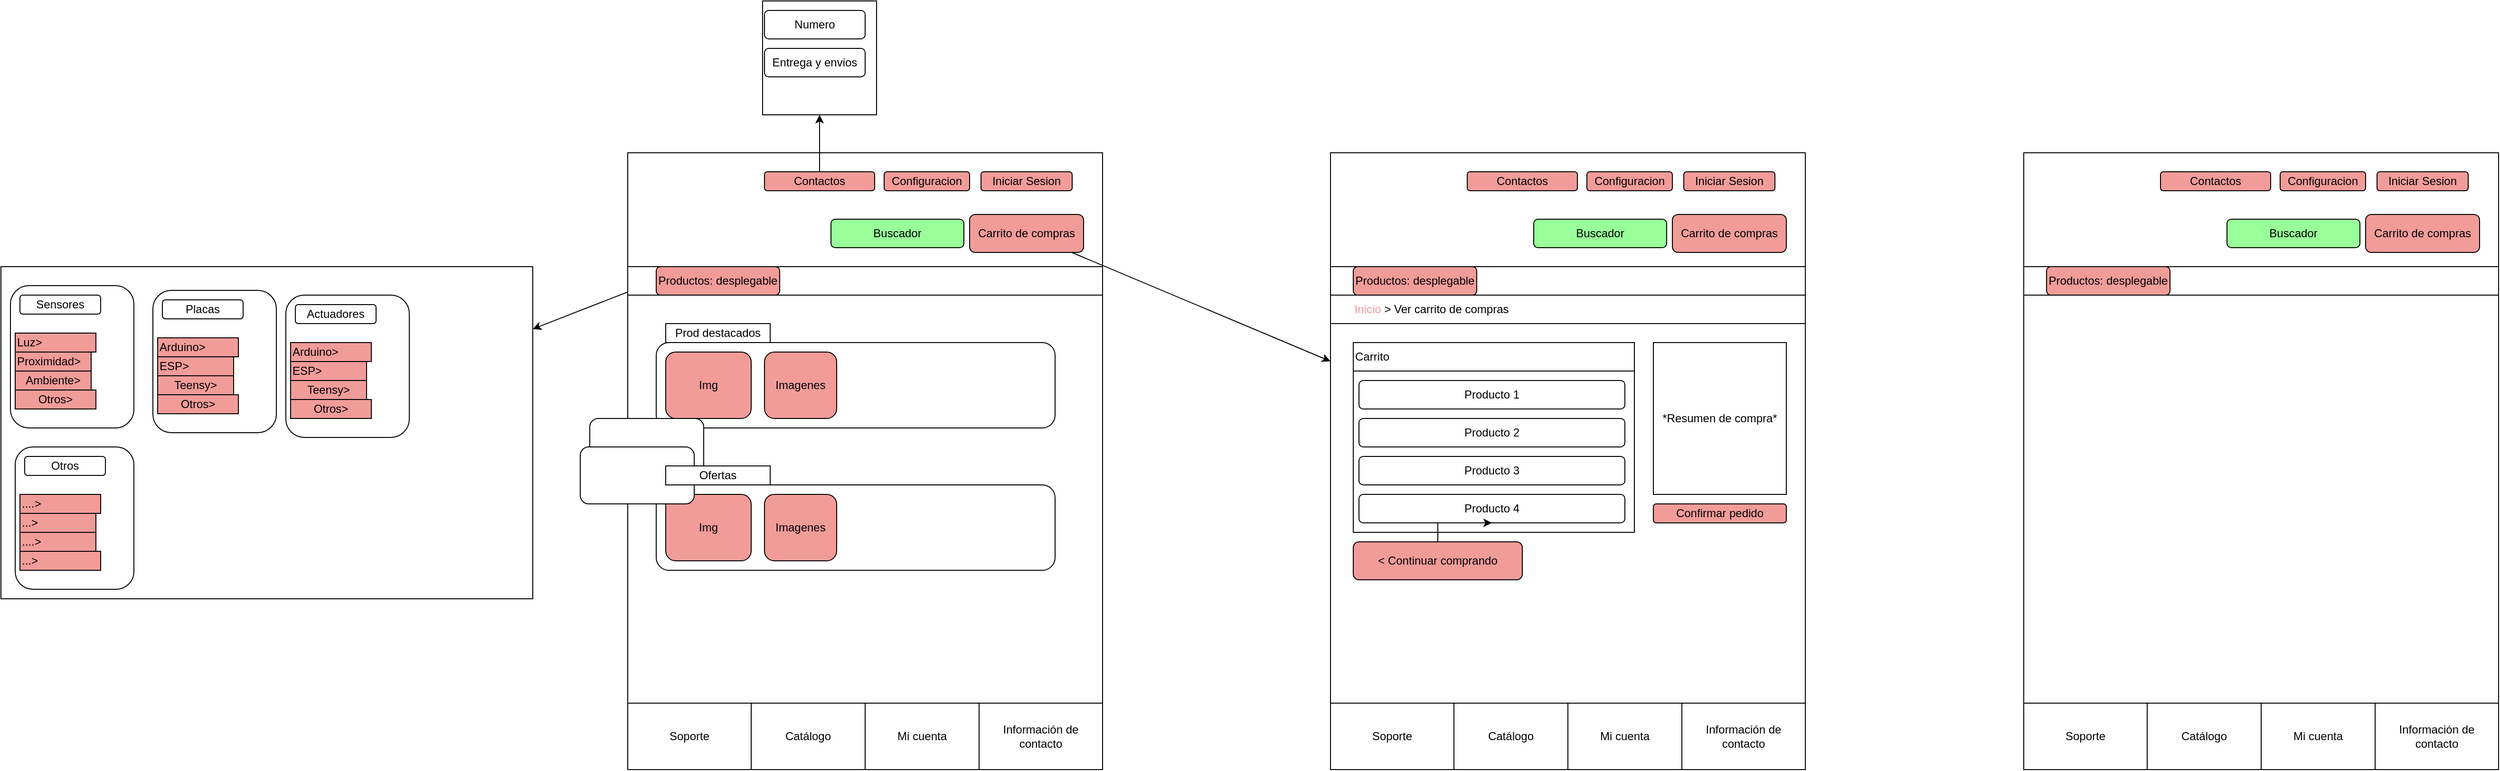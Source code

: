 <mxfile version="26.1.1">
  <diagram name="Page-1" id="lJxH6t8gqwgmXtBWm7o9">
    <mxGraphModel dx="3055" dy="2381" grid="1" gridSize="10" guides="1" tooltips="1" connect="1" arrows="1" fold="1" page="1" pageScale="1" pageWidth="827" pageHeight="1169" math="0" shadow="0">
      <root>
        <mxCell id="0" />
        <mxCell id="1" parent="0" />
        <mxCell id="he2NPY8yUSenZWAoKytD-6" value="" style="rounded=0;whiteSpace=wrap;html=1;" vertex="1" parent="1">
          <mxGeometry x="60" y="30" width="500" height="650" as="geometry" />
        </mxCell>
        <mxCell id="he2NPY8yUSenZWAoKytD-19" value="" style="rounded=0;whiteSpace=wrap;html=1;" vertex="1" parent="1">
          <mxGeometry x="60" y="30" width="500" height="120" as="geometry" />
        </mxCell>
        <mxCell id="T8Xv3cssepLBzFLuWM8g-2" value="Iniciar Sesion" style="rounded=1;whiteSpace=wrap;html=1;fillColor=#F19C99;" parent="1" vertex="1">
          <mxGeometry x="432" y="50" width="96" height="20" as="geometry" />
        </mxCell>
        <mxCell id="T8Xv3cssepLBzFLuWM8g-3" value="Buscador" style="rounded=1;whiteSpace=wrap;html=1;fillColor=#99FF99;" parent="1" vertex="1">
          <mxGeometry x="274" y="100" width="140" height="30" as="geometry" />
        </mxCell>
        <mxCell id="T8Xv3cssepLBzFLuWM8g-4" value="Carrito de compras" style="rounded=1;whiteSpace=wrap;html=1;fillColor=#F19C99;" parent="1" vertex="1">
          <mxGeometry x="420" y="95" width="120" height="40" as="geometry" />
        </mxCell>
        <mxCell id="T8Xv3cssepLBzFLuWM8g-6" value="Configuracion" style="rounded=1;whiteSpace=wrap;html=1;fillColor=#F19C99;" parent="1" vertex="1">
          <mxGeometry x="330" y="50" width="90" height="20" as="geometry" />
        </mxCell>
        <mxCell id="T8Xv3cssepLBzFLuWM8g-7" value="Contactos" style="rounded=1;whiteSpace=wrap;html=1;fillColor=#F19C99;" parent="1" vertex="1">
          <mxGeometry x="204" y="50" width="116" height="20" as="geometry" />
        </mxCell>
        <mxCell id="T8Xv3cssepLBzFLuWM8g-8" value="" style="endArrow=classic;html=1;rounded=0;exitX=0.5;exitY=0;exitDx=0;exitDy=0;" parent="1" source="T8Xv3cssepLBzFLuWM8g-7" target="T8Xv3cssepLBzFLuWM8g-9" edge="1">
          <mxGeometry width="50" height="50" relative="1" as="geometry">
            <mxPoint x="390" y="80" as="sourcePoint" />
            <mxPoint x="262" y="10" as="targetPoint" />
          </mxGeometry>
        </mxCell>
        <mxCell id="T8Xv3cssepLBzFLuWM8g-9" value="" style="rounded=0;whiteSpace=wrap;html=1;" parent="1" vertex="1">
          <mxGeometry x="202" y="-130" width="120" height="120" as="geometry" />
        </mxCell>
        <mxCell id="T8Xv3cssepLBzFLuWM8g-10" value="Numero" style="rounded=1;whiteSpace=wrap;html=1;" parent="1" vertex="1">
          <mxGeometry x="204" y="-120" width="106" height="30" as="geometry" />
        </mxCell>
        <mxCell id="T8Xv3cssepLBzFLuWM8g-11" value="Entrega y envios" style="rounded=1;whiteSpace=wrap;html=1;" parent="1" vertex="1">
          <mxGeometry x="204" y="-80" width="106" height="30" as="geometry" />
        </mxCell>
        <mxCell id="T8Xv3cssepLBzFLuWM8g-12" value="" style="rounded=1;whiteSpace=wrap;html=1;" parent="1" vertex="1">
          <mxGeometry x="90" y="230" width="420" height="90" as="geometry" />
        </mxCell>
        <mxCell id="T8Xv3cssepLBzFLuWM8g-13" value="Img" style="rounded=1;whiteSpace=wrap;html=1;fillColor=#F19C99;" parent="1" vertex="1">
          <mxGeometry x="100" y="240" width="90" height="70" as="geometry" />
        </mxCell>
        <mxCell id="T8Xv3cssepLBzFLuWM8g-14" value="Imagenes" style="rounded=1;whiteSpace=wrap;html=1;fillColor=#F19C99;" parent="1" vertex="1">
          <mxGeometry x="204" y="240" width="76" height="70" as="geometry" />
        </mxCell>
        <mxCell id="0DSb249LTHU2Y63Ll6PR-1" value="Prod destacados" style="rounded=0;whiteSpace=wrap;html=1;" vertex="1" parent="1">
          <mxGeometry x="100" y="210" width="110" height="20" as="geometry" />
        </mxCell>
        <mxCell id="0DSb249LTHU2Y63Ll6PR-2" value="" style="endArrow=classic;html=1;rounded=0;exitX=0;exitY=0.5;exitDx=0;exitDy=0;" edge="1" parent="1" source="T8Xv3cssepLBzFLuWM8g-5" target="2pNkGWOKt08simjzBzTl-1">
          <mxGeometry width="50" height="50" relative="1" as="geometry">
            <mxPoint y="180" as="sourcePoint" />
            <mxPoint x="30" y="190" as="targetPoint" />
          </mxGeometry>
        </mxCell>
        <mxCell id="he2NPY8yUSenZWAoKytD-10" value="" style="rounded=1;whiteSpace=wrap;html=1;" vertex="1" parent="1">
          <mxGeometry x="90" y="380" width="420" height="90" as="geometry" />
        </mxCell>
        <mxCell id="2pNkGWOKt08simjzBzTl-1" value="" style="rounded=0;whiteSpace=wrap;html=1;align=left;" vertex="1" parent="1">
          <mxGeometry x="-600" y="150" width="560" height="350" as="geometry" />
        </mxCell>
        <mxCell id="he2NPY8yUSenZWAoKytD-11" value="Img" style="rounded=1;whiteSpace=wrap;html=1;fillColor=#F19C99;" vertex="1" parent="1">
          <mxGeometry x="100" y="390" width="90" height="70" as="geometry" />
        </mxCell>
        <mxCell id="2pNkGWOKt08simjzBzTl-2" value="" style="rounded=1;whiteSpace=wrap;html=1;" vertex="1" parent="1">
          <mxGeometry x="20" y="310" width="120" height="60" as="geometry" />
        </mxCell>
        <mxCell id="he2NPY8yUSenZWAoKytD-12" value="Imagenes" style="rounded=1;whiteSpace=wrap;html=1;fillColor=#F19C99;" vertex="1" parent="1">
          <mxGeometry x="204" y="390" width="76" height="70" as="geometry" />
        </mxCell>
        <mxCell id="2pNkGWOKt08simjzBzTl-3" value="" style="rounded=1;whiteSpace=wrap;html=1;" vertex="1" parent="1">
          <mxGeometry x="10" y="340" width="120" height="60" as="geometry" />
        </mxCell>
        <mxCell id="he2NPY8yUSenZWAoKytD-13" value="Ofertas" style="rounded=0;whiteSpace=wrap;html=1;" vertex="1" parent="1">
          <mxGeometry x="100" y="360" width="110" height="20" as="geometry" />
        </mxCell>
        <mxCell id="2pNkGWOKt08simjzBzTl-4" value="" style="rounded=1;whiteSpace=wrap;html=1;align=left;" vertex="1" parent="1">
          <mxGeometry x="-590" y="170" width="130" height="150" as="geometry" />
        </mxCell>
        <mxCell id="he2NPY8yUSenZWAoKytD-15" value="" style="rounded=0;whiteSpace=wrap;html=1;" vertex="1" parent="1">
          <mxGeometry x="800" y="30" width="500" height="650" as="geometry" />
        </mxCell>
        <mxCell id="2pNkGWOKt08simjzBzTl-5" value="Sensores" style="rounded=1;whiteSpace=wrap;html=1;" vertex="1" parent="1">
          <mxGeometry x="-580" y="180" width="85" height="20" as="geometry" />
        </mxCell>
        <mxCell id="he2NPY8yUSenZWAoKytD-17" value="" style="endArrow=classic;html=1;rounded=0;" edge="1" parent="1" source="T8Xv3cssepLBzFLuWM8g-4" target="he2NPY8yUSenZWAoKytD-15">
          <mxGeometry width="50" height="50" relative="1" as="geometry">
            <mxPoint x="700" y="150" as="sourcePoint" />
            <mxPoint x="640" y="155" as="targetPoint" />
          </mxGeometry>
        </mxCell>
        <mxCell id="2pNkGWOKt08simjzBzTl-7" value="Luz&amp;gt;" style="rounded=0;whiteSpace=wrap;html=1;align=left;fillColor=#F19C99;" vertex="1" parent="1">
          <mxGeometry x="-585" y="220" width="85" height="20" as="geometry" />
        </mxCell>
        <mxCell id="he2NPY8yUSenZWAoKytD-20" value="" style="rounded=0;whiteSpace=wrap;html=1;" vertex="1" parent="1">
          <mxGeometry x="800" y="30" width="500" height="120" as="geometry" />
        </mxCell>
        <mxCell id="2pNkGWOKt08simjzBzTl-8" value="Proximidad&amp;gt;" style="rounded=0;whiteSpace=wrap;html=1;align=left;fillColor=#F19C99;" vertex="1" parent="1">
          <mxGeometry x="-585" y="240" width="80" height="20" as="geometry" />
        </mxCell>
        <mxCell id="he2NPY8yUSenZWAoKytD-21" value="Iniciar Sesion" style="rounded=1;whiteSpace=wrap;html=1;fillColor=#F19C99;" vertex="1" parent="1">
          <mxGeometry x="1172" y="50" width="96" height="20" as="geometry" />
        </mxCell>
        <mxCell id="2pNkGWOKt08simjzBzTl-9" value="Ambiente&amp;gt;" style="rounded=0;whiteSpace=wrap;html=1;fillColor=#F19C99;" vertex="1" parent="1">
          <mxGeometry x="-585" y="260" width="80" height="20" as="geometry" />
        </mxCell>
        <mxCell id="he2NPY8yUSenZWAoKytD-22" value="Buscador" style="rounded=1;whiteSpace=wrap;html=1;fillColor=#99FF99;" vertex="1" parent="1">
          <mxGeometry x="1014" y="100" width="140" height="30" as="geometry" />
        </mxCell>
        <mxCell id="2pNkGWOKt08simjzBzTl-10" value="Otros&amp;gt;" style="rounded=0;whiteSpace=wrap;html=1;fillColor=#F19C99;" vertex="1" parent="1">
          <mxGeometry x="-585" y="280" width="85" height="20" as="geometry" />
        </mxCell>
        <mxCell id="he2NPY8yUSenZWAoKytD-23" value="Carrito de compras" style="rounded=1;whiteSpace=wrap;html=1;fillColor=#F19C99;" vertex="1" parent="1">
          <mxGeometry x="1160" y="95" width="120" height="40" as="geometry" />
        </mxCell>
        <mxCell id="2pNkGWOKt08simjzBzTl-20" value="" style="rounded=1;whiteSpace=wrap;html=1;align=left;" vertex="1" parent="1">
          <mxGeometry x="-440" y="175" width="130" height="150" as="geometry" />
        </mxCell>
        <mxCell id="he2NPY8yUSenZWAoKytD-24" value="Configuracion" style="rounded=1;whiteSpace=wrap;html=1;fillColor=#F19C99;" vertex="1" parent="1">
          <mxGeometry x="1070" y="50" width="90" height="20" as="geometry" />
        </mxCell>
        <mxCell id="2pNkGWOKt08simjzBzTl-21" value="Otros&amp;gt;" style="rounded=0;whiteSpace=wrap;html=1;fillColor=#F19C99;" vertex="1" parent="1">
          <mxGeometry x="-435" y="285" width="85" height="20" as="geometry" />
        </mxCell>
        <mxCell id="he2NPY8yUSenZWAoKytD-25" value="Contactos" style="rounded=1;whiteSpace=wrap;html=1;fillColor=#F19C99;" vertex="1" parent="1">
          <mxGeometry x="944" y="50" width="116" height="20" as="geometry" />
        </mxCell>
        <mxCell id="2pNkGWOKt08simjzBzTl-22" value="Teensy&amp;gt;" style="rounded=0;whiteSpace=wrap;html=1;fillColor=#F19C99;" vertex="1" parent="1">
          <mxGeometry x="-435" y="265" width="80" height="20" as="geometry" />
        </mxCell>
        <mxCell id="he2NPY8yUSenZWAoKytD-26" value="" style="rounded=0;whiteSpace=wrap;html=1;" vertex="1" parent="1">
          <mxGeometry x="60" y="150" width="500" height="30" as="geometry" />
        </mxCell>
        <mxCell id="2pNkGWOKt08simjzBzTl-23" value="ESP&amp;gt;" style="rounded=0;whiteSpace=wrap;html=1;align=left;fillColor=#F19C99;" vertex="1" parent="1">
          <mxGeometry x="-435" y="245" width="80" height="20" as="geometry" />
        </mxCell>
        <mxCell id="T8Xv3cssepLBzFLuWM8g-5" value="Productos: desplegable" style="rounded=1;whiteSpace=wrap;html=1;fillColor=#F19C99;" parent="1" vertex="1">
          <mxGeometry x="90" y="150" width="130" height="30" as="geometry" />
        </mxCell>
        <mxCell id="2pNkGWOKt08simjzBzTl-24" value="Arduino&amp;gt;" style="rounded=0;whiteSpace=wrap;html=1;align=left;fillColor=#F19C99;" vertex="1" parent="1">
          <mxGeometry x="-435" y="225" width="85" height="20" as="geometry" />
        </mxCell>
        <mxCell id="he2NPY8yUSenZWAoKytD-27" value="" style="rounded=0;whiteSpace=wrap;html=1;" vertex="1" parent="1">
          <mxGeometry x="800" y="150" width="500" height="30" as="geometry" />
        </mxCell>
        <mxCell id="2pNkGWOKt08simjzBzTl-25" value="Placas" style="rounded=1;whiteSpace=wrap;html=1;" vertex="1" parent="1">
          <mxGeometry x="-430" y="185" width="85" height="20" as="geometry" />
        </mxCell>
        <mxCell id="he2NPY8yUSenZWAoKytD-28" value="Productos: desplegable" style="rounded=1;whiteSpace=wrap;html=1;fillColor=#F19C99;" vertex="1" parent="1">
          <mxGeometry x="824" y="150" width="130" height="30" as="geometry" />
        </mxCell>
        <mxCell id="XF9Wh9aUQAPp9u_7sC8b-1" value="" style="rounded=1;whiteSpace=wrap;html=1;align=left;" vertex="1" parent="1">
          <mxGeometry x="-300" y="180" width="130" height="150" as="geometry" />
        </mxCell>
        <mxCell id="he2NPY8yUSenZWAoKytD-29" value="&lt;font style=&quot;color: rgb(241, 156, 153);&quot;&gt;&amp;nbsp; &amp;nbsp; &amp;nbsp; &amp;nbsp;Inicio&amp;nbsp;&lt;/font&gt;&amp;gt; Ver carrito de compras" style="rounded=0;whiteSpace=wrap;html=1;align=left;" vertex="1" parent="1">
          <mxGeometry x="800" y="180" width="500" height="30" as="geometry" />
        </mxCell>
        <mxCell id="XF9Wh9aUQAPp9u_7sC8b-2" value="Otros&amp;gt;" style="rounded=0;whiteSpace=wrap;html=1;fillColor=#F19C99;" vertex="1" parent="1">
          <mxGeometry x="-295" y="290" width="85" height="20" as="geometry" />
        </mxCell>
        <mxCell id="he2NPY8yUSenZWAoKytD-30" value="" style="rounded=0;whiteSpace=wrap;html=1;" vertex="1" parent="1">
          <mxGeometry x="824" y="230" width="296" height="200" as="geometry" />
        </mxCell>
        <mxCell id="XF9Wh9aUQAPp9u_7sC8b-3" value="Teensy&amp;gt;" style="rounded=0;whiteSpace=wrap;html=1;fillColor=#F19C99;" vertex="1" parent="1">
          <mxGeometry x="-295" y="270" width="80" height="20" as="geometry" />
        </mxCell>
        <mxCell id="he2NPY8yUSenZWAoKytD-31" value="*Resumen de compra*" style="rounded=0;whiteSpace=wrap;html=1;" vertex="1" parent="1">
          <mxGeometry x="1140" y="230" width="140" height="160" as="geometry" />
        </mxCell>
        <mxCell id="XF9Wh9aUQAPp9u_7sC8b-4" value="ESP&amp;gt;" style="rounded=0;whiteSpace=wrap;html=1;align=left;fillColor=#F19C99;" vertex="1" parent="1">
          <mxGeometry x="-295" y="250" width="80" height="20" as="geometry" />
        </mxCell>
        <mxCell id="he2NPY8yUSenZWAoKytD-32" value="Carrito" style="rounded=0;whiteSpace=wrap;html=1;align=left;" vertex="1" parent="1">
          <mxGeometry x="824" y="230" width="296" height="30" as="geometry" />
        </mxCell>
        <mxCell id="XF9Wh9aUQAPp9u_7sC8b-5" value="Arduino&amp;gt;" style="rounded=0;whiteSpace=wrap;html=1;align=left;fillColor=#F19C99;" vertex="1" parent="1">
          <mxGeometry x="-295" y="230" width="85" height="20" as="geometry" />
        </mxCell>
        <mxCell id="he2NPY8yUSenZWAoKytD-33" value="Producto 1" style="rounded=1;whiteSpace=wrap;html=1;" vertex="1" parent="1">
          <mxGeometry x="830" y="270" width="280" height="30" as="geometry" />
        </mxCell>
        <mxCell id="XF9Wh9aUQAPp9u_7sC8b-6" value="Actuadores" style="rounded=1;whiteSpace=wrap;html=1;" vertex="1" parent="1">
          <mxGeometry x="-290" y="190" width="85" height="20" as="geometry" />
        </mxCell>
        <mxCell id="he2NPY8yUSenZWAoKytD-34" value="Producto 2" style="rounded=1;whiteSpace=wrap;html=1;" vertex="1" parent="1">
          <mxGeometry x="830" y="310" width="280" height="30" as="geometry" />
        </mxCell>
        <mxCell id="XF9Wh9aUQAPp9u_7sC8b-7" value="" style="rounded=1;whiteSpace=wrap;html=1;align=left;" vertex="1" parent="1">
          <mxGeometry x="-585" y="340" width="125" height="150" as="geometry" />
        </mxCell>
        <mxCell id="he2NPY8yUSenZWAoKytD-35" value="Producto 3" style="rounded=1;whiteSpace=wrap;html=1;" vertex="1" parent="1">
          <mxGeometry x="830" y="350" width="280" height="30" as="geometry" />
        </mxCell>
        <mxCell id="XF9Wh9aUQAPp9u_7sC8b-8" value="...&amp;gt;" style="rounded=0;whiteSpace=wrap;html=1;fillColor=#F19C99;align=left;" vertex="1" parent="1">
          <mxGeometry x="-580" y="450" width="85" height="20" as="geometry" />
        </mxCell>
        <mxCell id="he2NPY8yUSenZWAoKytD-36" value="Producto 4" style="rounded=1;whiteSpace=wrap;html=1;" vertex="1" parent="1">
          <mxGeometry x="830" y="390" width="280" height="30" as="geometry" />
        </mxCell>
        <mxCell id="XF9Wh9aUQAPp9u_7sC8b-9" value="....&amp;gt;" style="rounded=0;whiteSpace=wrap;html=1;fillColor=#F19C99;align=left;" vertex="1" parent="1">
          <mxGeometry x="-580" y="430" width="80" height="20" as="geometry" />
        </mxCell>
        <mxCell id="he2NPY8yUSenZWAoKytD-39" value="" style="edgeStyle=orthogonalEdgeStyle;rounded=0;orthogonalLoop=1;jettySize=auto;html=1;" edge="1" parent="1" source="he2NPY8yUSenZWAoKytD-37" target="he2NPY8yUSenZWAoKytD-36">
          <mxGeometry relative="1" as="geometry" />
        </mxCell>
        <mxCell id="XF9Wh9aUQAPp9u_7sC8b-10" value="...&amp;gt;" style="rounded=0;whiteSpace=wrap;html=1;align=left;fillColor=#F19C99;" vertex="1" parent="1">
          <mxGeometry x="-580" y="410" width="80" height="20" as="geometry" />
        </mxCell>
        <mxCell id="he2NPY8yUSenZWAoKytD-37" value="&amp;lt; Continuar comprando" style="rounded=1;whiteSpace=wrap;html=1;fillColor=#F19C99;" vertex="1" parent="1">
          <mxGeometry x="824" y="440" width="178" height="40" as="geometry" />
        </mxCell>
        <mxCell id="XF9Wh9aUQAPp9u_7sC8b-11" value="....&amp;gt;" style="rounded=0;whiteSpace=wrap;html=1;align=left;fillColor=#F19C99;" vertex="1" parent="1">
          <mxGeometry x="-580" y="390" width="85" height="20" as="geometry" />
        </mxCell>
        <mxCell id="he2NPY8yUSenZWAoKytD-38" style="edgeStyle=orthogonalEdgeStyle;rounded=0;orthogonalLoop=1;jettySize=auto;html=1;exitX=0.5;exitY=1;exitDx=0;exitDy=0;" edge="1" parent="1" source="he2NPY8yUSenZWAoKytD-37" target="he2NPY8yUSenZWAoKytD-37">
          <mxGeometry relative="1" as="geometry" />
        </mxCell>
        <mxCell id="XF9Wh9aUQAPp9u_7sC8b-12" value="Otros" style="rounded=1;whiteSpace=wrap;html=1;" vertex="1" parent="1">
          <mxGeometry x="-575" y="350" width="85" height="20" as="geometry" />
        </mxCell>
        <mxCell id="he2NPY8yUSenZWAoKytD-40" value="Confirmar pedido" style="rounded=1;whiteSpace=wrap;html=1;fillColor=#F19C99;" vertex="1" parent="1">
          <mxGeometry x="1140" y="400" width="140" height="20" as="geometry" />
        </mxCell>
        <mxCell id="he2NPY8yUSenZWAoKytD-43" value="Soporte" style="rounded=0;whiteSpace=wrap;html=1;" vertex="1" parent="1">
          <mxGeometry x="60" y="610" width="130" height="70" as="geometry" />
        </mxCell>
        <mxCell id="he2NPY8yUSenZWAoKytD-44" value="Catálogo" style="rounded=0;whiteSpace=wrap;html=1;" vertex="1" parent="1">
          <mxGeometry x="190" y="610" width="120" height="70" as="geometry" />
        </mxCell>
        <mxCell id="he2NPY8yUSenZWAoKytD-45" value="Mi cuenta" style="rounded=0;whiteSpace=wrap;html=1;" vertex="1" parent="1">
          <mxGeometry x="310" y="610" width="120" height="70" as="geometry" />
        </mxCell>
        <mxCell id="he2NPY8yUSenZWAoKytD-46" value="Información de contacto" style="rounded=0;whiteSpace=wrap;html=1;" vertex="1" parent="1">
          <mxGeometry x="430" y="610" width="130" height="70" as="geometry" />
        </mxCell>
        <mxCell id="he2NPY8yUSenZWAoKytD-47" value="Soporte" style="rounded=0;whiteSpace=wrap;html=1;" vertex="1" parent="1">
          <mxGeometry x="800" y="610" width="130" height="70" as="geometry" />
        </mxCell>
        <mxCell id="he2NPY8yUSenZWAoKytD-48" value="Catálogo" style="rounded=0;whiteSpace=wrap;html=1;" vertex="1" parent="1">
          <mxGeometry x="930" y="610" width="120" height="70" as="geometry" />
        </mxCell>
        <mxCell id="he2NPY8yUSenZWAoKytD-49" value="Mi cuenta" style="rounded=0;whiteSpace=wrap;html=1;" vertex="1" parent="1">
          <mxGeometry x="1050" y="610" width="120" height="70" as="geometry" />
        </mxCell>
        <mxCell id="he2NPY8yUSenZWAoKytD-50" value="Información de contacto" style="rounded=0;whiteSpace=wrap;html=1;" vertex="1" parent="1">
          <mxGeometry x="1170" y="610" width="130" height="70" as="geometry" />
        </mxCell>
        <mxCell id="he2NPY8yUSenZWAoKytD-51" value="" style="rounded=0;whiteSpace=wrap;html=1;" vertex="1" parent="1">
          <mxGeometry x="1530" y="30" width="500" height="650" as="geometry" />
        </mxCell>
        <mxCell id="he2NPY8yUSenZWAoKytD-52" value="" style="rounded=0;whiteSpace=wrap;html=1;" vertex="1" parent="1">
          <mxGeometry x="1530" y="30" width="500" height="120" as="geometry" />
        </mxCell>
        <mxCell id="he2NPY8yUSenZWAoKytD-53" value="Iniciar Sesion" style="rounded=1;whiteSpace=wrap;html=1;fillColor=#F19C99;" vertex="1" parent="1">
          <mxGeometry x="1902" y="50" width="96" height="20" as="geometry" />
        </mxCell>
        <mxCell id="he2NPY8yUSenZWAoKytD-54" value="Buscador" style="rounded=1;whiteSpace=wrap;html=1;fillColor=#99FF99;" vertex="1" parent="1">
          <mxGeometry x="1744" y="100" width="140" height="30" as="geometry" />
        </mxCell>
        <mxCell id="he2NPY8yUSenZWAoKytD-55" value="Carrito de compras" style="rounded=1;whiteSpace=wrap;html=1;fillColor=#F19C99;" vertex="1" parent="1">
          <mxGeometry x="1890" y="95" width="120" height="40" as="geometry" />
        </mxCell>
        <mxCell id="he2NPY8yUSenZWAoKytD-56" value="Configuracion" style="rounded=1;whiteSpace=wrap;html=1;fillColor=#F19C99;" vertex="1" parent="1">
          <mxGeometry x="1800" y="50" width="90" height="20" as="geometry" />
        </mxCell>
        <mxCell id="he2NPY8yUSenZWAoKytD-57" value="Contactos" style="rounded=1;whiteSpace=wrap;html=1;fillColor=#F19C99;" vertex="1" parent="1">
          <mxGeometry x="1674" y="50" width="116" height="20" as="geometry" />
        </mxCell>
        <mxCell id="he2NPY8yUSenZWAoKytD-58" value="" style="rounded=0;whiteSpace=wrap;html=1;" vertex="1" parent="1">
          <mxGeometry x="1530" y="150" width="500" height="30" as="geometry" />
        </mxCell>
        <mxCell id="he2NPY8yUSenZWAoKytD-59" value="Productos: desplegable" style="rounded=1;whiteSpace=wrap;html=1;fillColor=#F19C99;" vertex="1" parent="1">
          <mxGeometry x="1554" y="150" width="130" height="30" as="geometry" />
        </mxCell>
        <mxCell id="he2NPY8yUSenZWAoKytD-60" value="Soporte" style="rounded=0;whiteSpace=wrap;html=1;" vertex="1" parent="1">
          <mxGeometry x="1530" y="610" width="130" height="70" as="geometry" />
        </mxCell>
        <mxCell id="he2NPY8yUSenZWAoKytD-61" value="Catálogo" style="rounded=0;whiteSpace=wrap;html=1;" vertex="1" parent="1">
          <mxGeometry x="1660" y="610" width="120" height="70" as="geometry" />
        </mxCell>
        <mxCell id="he2NPY8yUSenZWAoKytD-62" value="Mi cuenta" style="rounded=0;whiteSpace=wrap;html=1;" vertex="1" parent="1">
          <mxGeometry x="1780" y="610" width="120" height="70" as="geometry" />
        </mxCell>
        <mxCell id="he2NPY8yUSenZWAoKytD-63" value="Información de contacto" style="rounded=0;whiteSpace=wrap;html=1;" vertex="1" parent="1">
          <mxGeometry x="1900" y="610" width="130" height="70" as="geometry" />
        </mxCell>
      </root>
    </mxGraphModel>
  </diagram>
</mxfile>
